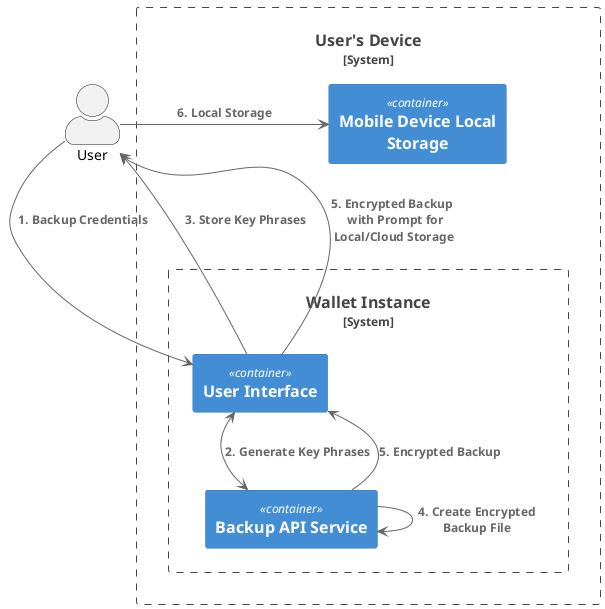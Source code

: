 @startuml Backup flow
!include <C4/C4_Container>

actor User as "User"

System_Boundary(walletSolution, "User's Device") {
    System_Boundary(walletInstance, "Wallet Instance") {
        Container(ui, "User Interface")
        Container(backupApiService, "Backup API Service")
    }
    Container(mobileStorage, "Mobile Device Local Storage") {
    }
}

' Explicit layout adjustment for positioning
mobileStorage -[hidden]-> walletInstance

User --> ui : "<b>1. Backup Credentials</b>"
ui <--> backupApiService: "<b>2. Generate Key Phrases</b>"
ui --> User: "<b>3. Store Key Phrases</b>"
backupApiService --> backupApiService: "<b>4. Create Encrypted Backup File</b>"
backupApiService --> ui: "<b>5. Encrypted Backup </b>"
ui --> User: "<b>5. Encrypted Backup </b> \n <b> with Prompt for </b> \n <b>Local/Cloud Storage</b>"
User --> mobileStorage : "<b>6. Local Storage</b>"
@enduml